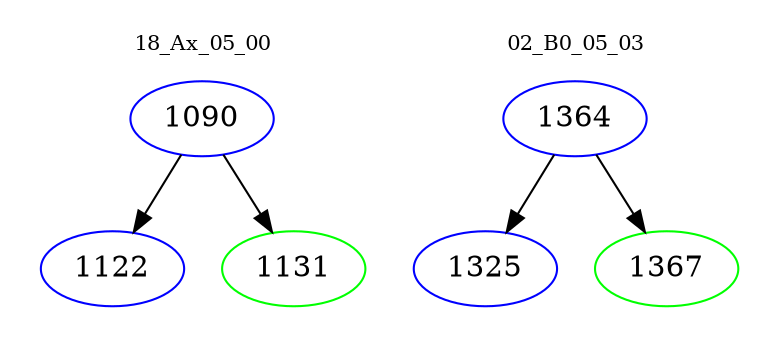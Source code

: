 digraph{
subgraph cluster_0 {
color = white
label = "18_Ax_05_00";
fontsize=10;
T0_1090 [label="1090", color="blue"]
T0_1090 -> T0_1122 [color="black"]
T0_1122 [label="1122", color="blue"]
T0_1090 -> T0_1131 [color="black"]
T0_1131 [label="1131", color="green"]
}
subgraph cluster_1 {
color = white
label = "02_B0_05_03";
fontsize=10;
T1_1364 [label="1364", color="blue"]
T1_1364 -> T1_1325 [color="black"]
T1_1325 [label="1325", color="blue"]
T1_1364 -> T1_1367 [color="black"]
T1_1367 [label="1367", color="green"]
}
}
